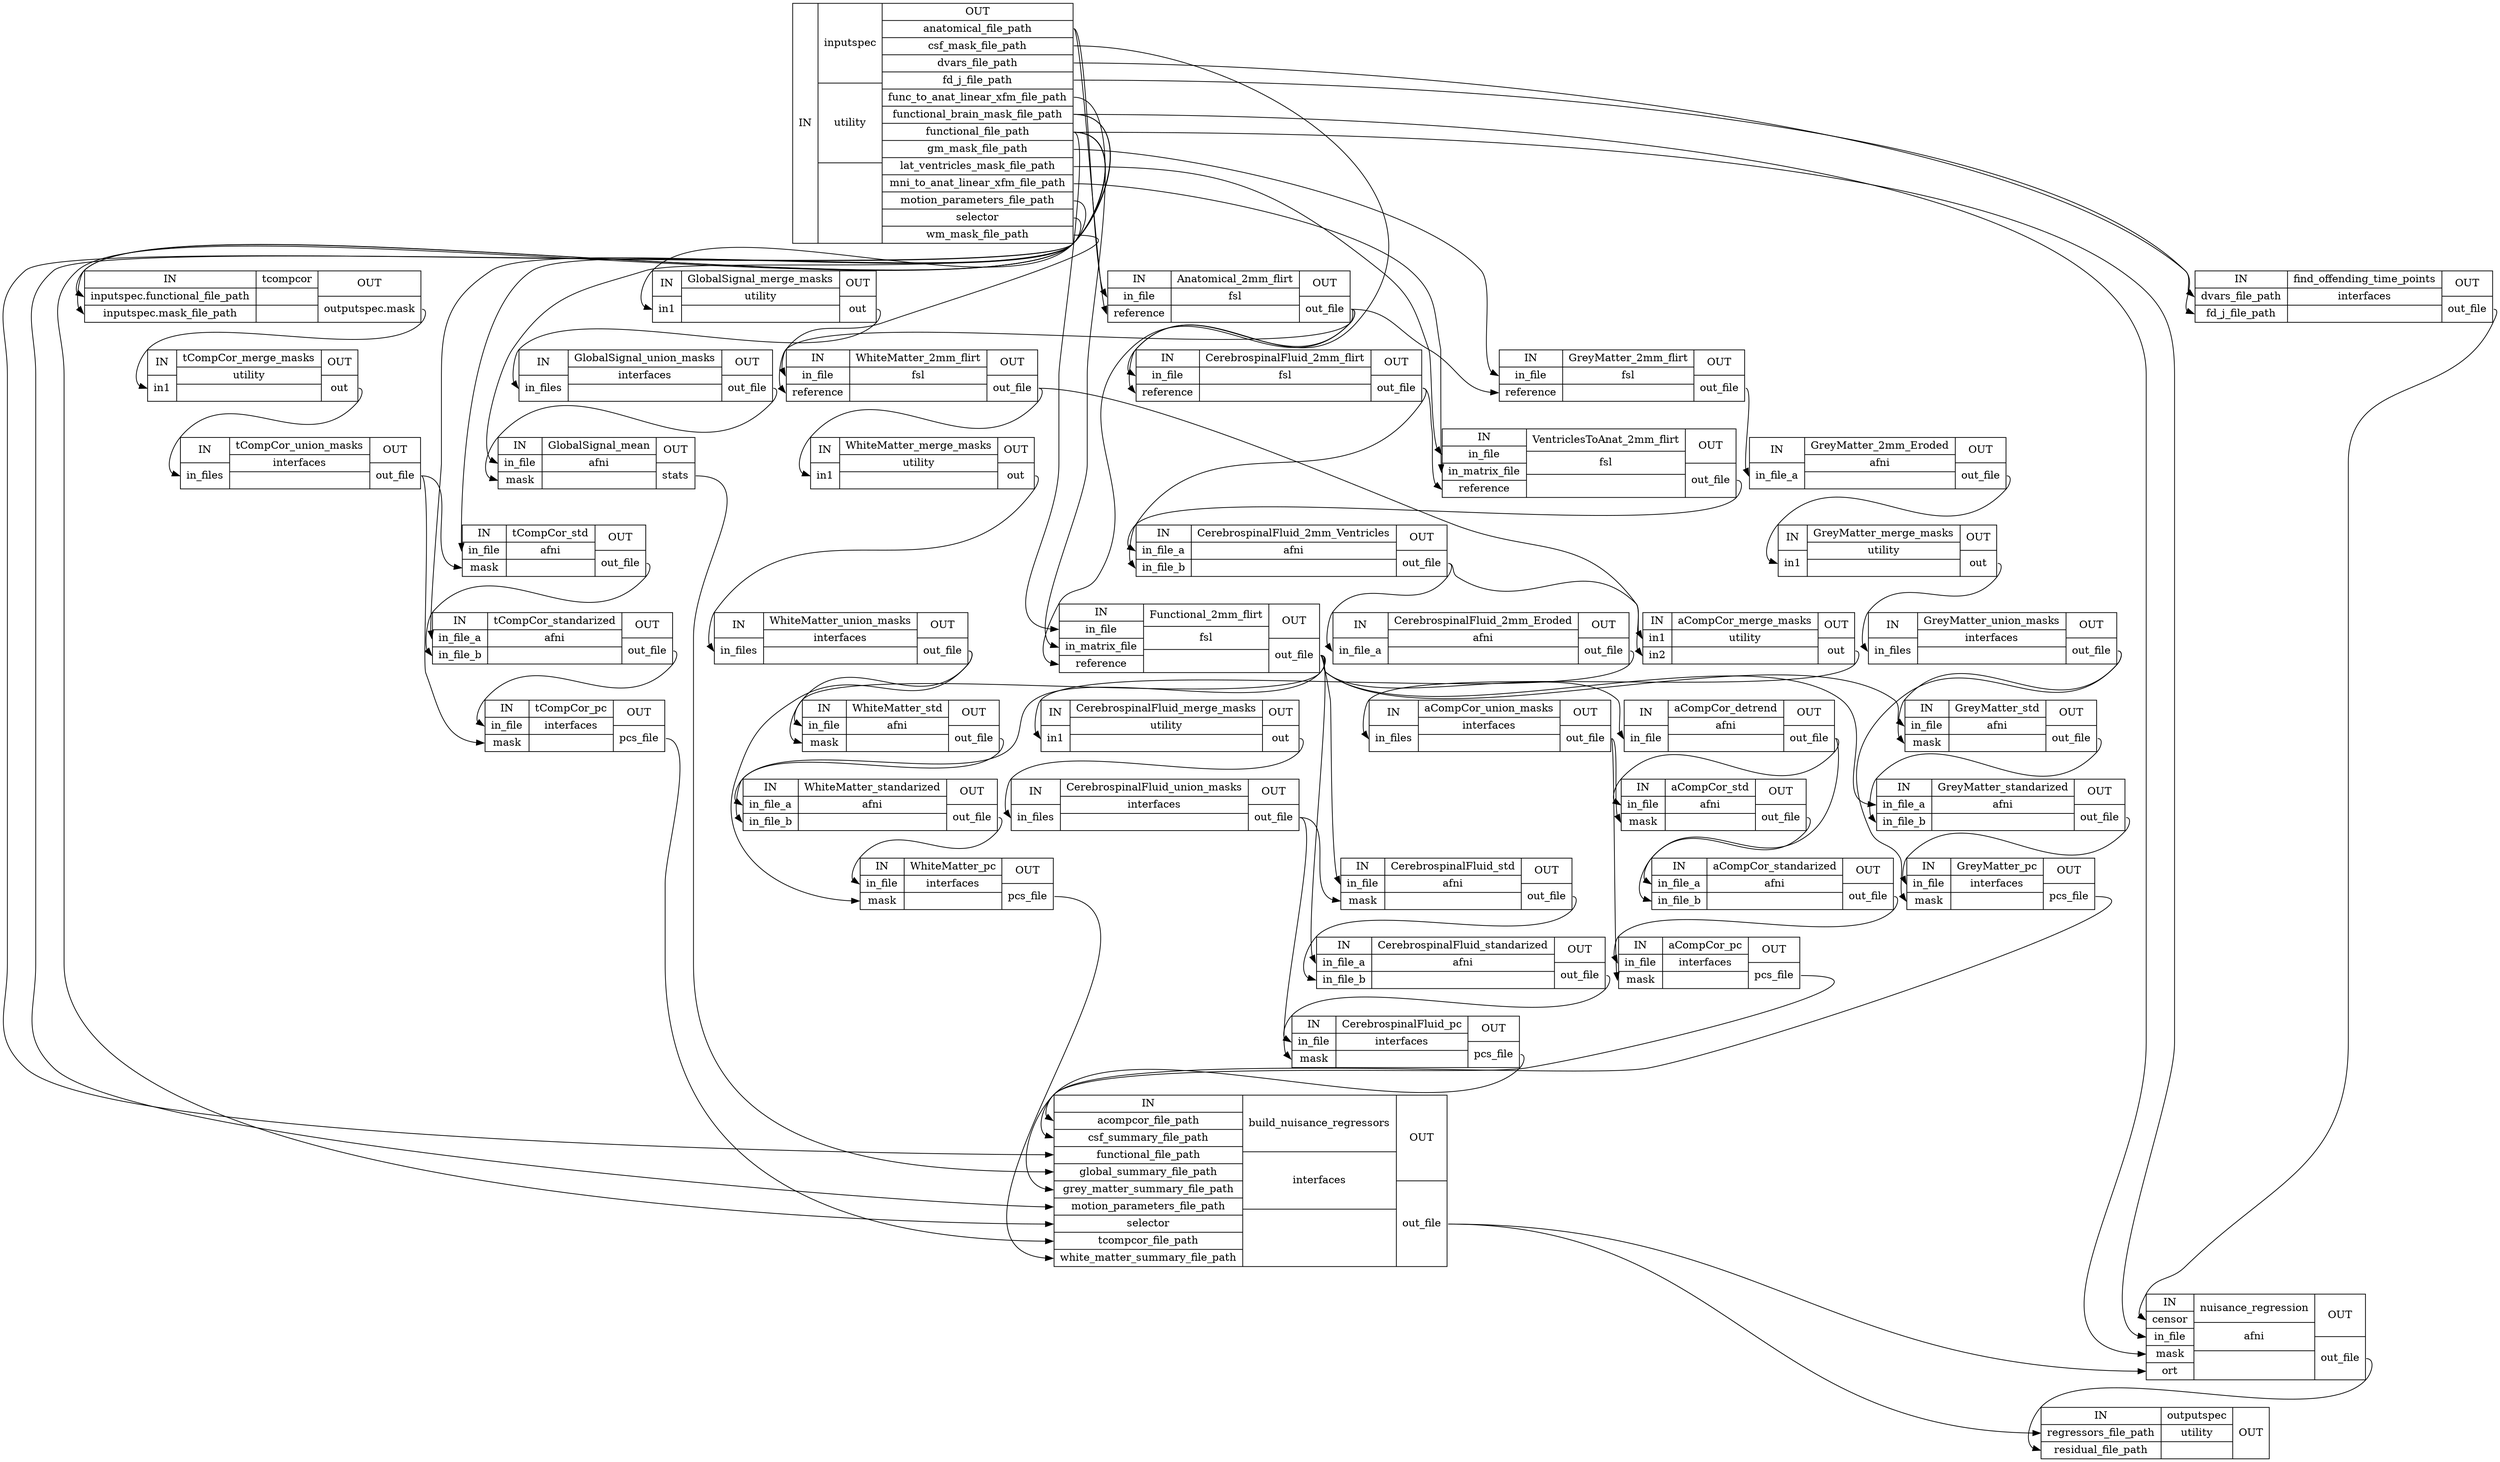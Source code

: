 digraph structs {
node [shape=record];
nuisanceinputspec [label="{IN}|{ inputspec | utility |  }|{OUT|<outanatomicalfilepath> anatomical_file_path|<outcsfmaskfilepath> csf_mask_file_path|<outdvarsfilepath> dvars_file_path|<outfdjfilepath> fd_j_file_path|<outfunctoanatlinearxfmfilepath> func_to_anat_linear_xfm_file_path|<outfunctionalbrainmaskfilepath> functional_brain_mask_file_path|<outfunctionalfilepath> functional_file_path|<outgmmaskfilepath> gm_mask_file_path|<outlatventriclesmaskfilepath> lat_ventricles_mask_file_path|<outmnitoanatlinearxfmfilepath> mni_to_anat_linear_xfm_file_path|<outmotionparametersfilepath> motion_parameters_file_path|<outselector> selector|<outwmmaskfilepath> wm_mask_file_path}"];
nuisanceAnatomical_2mm_flirt [label="{IN|<ininfile> in_file|<inreference> reference}|{ Anatomical_2mm_flirt | fsl |  }|{OUT|<outoutfile> out_file}"];
nuisanceCerebrospinalFluid_2mm_flirt [label="{IN|<ininfile> in_file|<inreference> reference}|{ CerebrospinalFluid_2mm_flirt | fsl |  }|{OUT|<outoutfile> out_file}"];
nuisancetcompcor [label="{IN|<ininputspecfunctionalfilepath> inputspec.functional_file_path|<ininputspecmaskfilepath> inputspec.mask_file_path}|{ tcompcor |  |  }|{OUT|<outoutputspecmask> outputspec.mask}"];
nuisancetCompCor_merge_masks [label="{IN|<inin1> in1}|{ tCompCor_merge_masks | utility |  }|{OUT|<outout> out}"];
nuisancetCompCor_union_masks [label="{IN|<ininfiles> in_files}|{ tCompCor_union_masks | interfaces |  }|{OUT|<outoutfile> out_file}"];
nuisanceFunctional_2mm_flirt [label="{IN|<ininfile> in_file|<ininmatrixfile> in_matrix_file|<inreference> reference}|{ Functional_2mm_flirt | fsl |  }|{OUT|<outoutfile> out_file}"];
nuisanceaCompCor_detrend [label="{IN|<ininfile> in_file}|{ aCompCor_detrend | afni |  }|{OUT|<outoutfile> out_file}"];
nuisancefind_offending_time_points [label="{IN|<indvarsfilepath> dvars_file_path|<infdjfilepath> fd_j_file_path}|{ find_offending_time_points | interfaces |  }|{OUT|<outoutfile> out_file}"];
nuisancetCompCor_std [label="{IN|<ininfile> in_file|<inmask> mask}|{ tCompCor_std | afni |  }|{OUT|<outoutfile> out_file}"];
nuisancetCompCor_standarized [label="{IN|<ininfilea> in_file_a|<ininfileb> in_file_b}|{ tCompCor_standarized | afni |  }|{OUT|<outoutfile> out_file}"];
nuisancetCompCor_pc [label="{IN|<ininfile> in_file|<inmask> mask}|{ tCompCor_pc | interfaces |  }|{OUT|<outpcsfile> pcs_file}"];
nuisanceGlobalSignal_merge_masks [label="{IN|<inin1> in1}|{ GlobalSignal_merge_masks | utility |  }|{OUT|<outout> out}"];
nuisanceGlobalSignal_union_masks [label="{IN|<ininfiles> in_files}|{ GlobalSignal_union_masks | interfaces |  }|{OUT|<outoutfile> out_file}"];
nuisanceGlobalSignal_mean [label="{IN|<ininfile> in_file|<inmask> mask}|{ GlobalSignal_mean | afni |  }|{OUT|<outstats> stats}"];
nuisanceWhiteMatter_2mm_flirt [label="{IN|<ininfile> in_file|<inreference> reference}|{ WhiteMatter_2mm_flirt | fsl |  }|{OUT|<outoutfile> out_file}"];
nuisanceWhiteMatter_merge_masks [label="{IN|<inin1> in1}|{ WhiteMatter_merge_masks | utility |  }|{OUT|<outout> out}"];
nuisanceWhiteMatter_union_masks [label="{IN|<ininfiles> in_files}|{ WhiteMatter_union_masks | interfaces |  }|{OUT|<outoutfile> out_file}"];
nuisanceWhiteMatter_std [label="{IN|<ininfile> in_file|<inmask> mask}|{ WhiteMatter_std | afni |  }|{OUT|<outoutfile> out_file}"];
nuisanceWhiteMatter_standarized [label="{IN|<ininfilea> in_file_a|<ininfileb> in_file_b}|{ WhiteMatter_standarized | afni |  }|{OUT|<outoutfile> out_file}"];
nuisanceVentriclesToAnat_2mm_flirt [label="{IN|<ininfile> in_file|<ininmatrixfile> in_matrix_file|<inreference> reference}|{ VentriclesToAnat_2mm_flirt | fsl |  }|{OUT|<outoutfile> out_file}"];
nuisanceCerebrospinalFluid_2mm_Ventricles [label="{IN|<ininfilea> in_file_a|<ininfileb> in_file_b}|{ CerebrospinalFluid_2mm_Ventricles | afni |  }|{OUT|<outoutfile> out_file}"];
nuisanceaCompCor_merge_masks [label="{IN|<inin1> in1|<inin2> in2}|{ aCompCor_merge_masks | utility |  }|{OUT|<outout> out}"];
nuisanceaCompCor_union_masks [label="{IN|<ininfiles> in_files}|{ aCompCor_union_masks | interfaces |  }|{OUT|<outoutfile> out_file}"];
nuisanceWhiteMatter_pc [label="{IN|<ininfile> in_file|<inmask> mask}|{ WhiteMatter_pc | interfaces |  }|{OUT|<outpcsfile> pcs_file}"];
nuisanceCerebrospinalFluid_2mm_Eroded [label="{IN|<ininfilea> in_file_a}|{ CerebrospinalFluid_2mm_Eroded | afni |  }|{OUT|<outoutfile> out_file}"];
nuisanceCerebrospinalFluid_merge_masks [label="{IN|<inin1> in1}|{ CerebrospinalFluid_merge_masks | utility |  }|{OUT|<outout> out}"];
nuisanceCerebrospinalFluid_union_masks [label="{IN|<ininfiles> in_files}|{ CerebrospinalFluid_union_masks | interfaces |  }|{OUT|<outoutfile> out_file}"];
nuisanceCerebrospinalFluid_std [label="{IN|<ininfile> in_file|<inmask> mask}|{ CerebrospinalFluid_std | afni |  }|{OUT|<outoutfile> out_file}"];
nuisanceCerebrospinalFluid_standarized [label="{IN|<ininfilea> in_file_a|<ininfileb> in_file_b}|{ CerebrospinalFluid_standarized | afni |  }|{OUT|<outoutfile> out_file}"];
nuisanceCerebrospinalFluid_pc [label="{IN|<ininfile> in_file|<inmask> mask}|{ CerebrospinalFluid_pc | interfaces |  }|{OUT|<outpcsfile> pcs_file}"];
nuisanceaCompCor_std [label="{IN|<ininfile> in_file|<inmask> mask}|{ aCompCor_std | afni |  }|{OUT|<outoutfile> out_file}"];
nuisanceaCompCor_standarized [label="{IN|<ininfilea> in_file_a|<ininfileb> in_file_b}|{ aCompCor_standarized | afni |  }|{OUT|<outoutfile> out_file}"];
nuisanceaCompCor_pc [label="{IN|<ininfile> in_file|<inmask> mask}|{ aCompCor_pc | interfaces |  }|{OUT|<outpcsfile> pcs_file}"];
nuisanceGreyMatter_2mm_flirt [label="{IN|<ininfile> in_file|<inreference> reference}|{ GreyMatter_2mm_flirt | fsl |  }|{OUT|<outoutfile> out_file}"];
nuisanceGreyMatter_2mm_Eroded [label="{IN|<ininfilea> in_file_a}|{ GreyMatter_2mm_Eroded | afni |  }|{OUT|<outoutfile> out_file}"];
nuisanceGreyMatter_merge_masks [label="{IN|<inin1> in1}|{ GreyMatter_merge_masks | utility |  }|{OUT|<outout> out}"];
nuisanceGreyMatter_union_masks [label="{IN|<ininfiles> in_files}|{ GreyMatter_union_masks | interfaces |  }|{OUT|<outoutfile> out_file}"];
nuisanceGreyMatter_std [label="{IN|<ininfile> in_file|<inmask> mask}|{ GreyMatter_std | afni |  }|{OUT|<outoutfile> out_file}"];
nuisanceGreyMatter_standarized [label="{IN|<ininfilea> in_file_a|<ininfileb> in_file_b}|{ GreyMatter_standarized | afni |  }|{OUT|<outoutfile> out_file}"];
nuisanceGreyMatter_pc [label="{IN|<ininfile> in_file|<inmask> mask}|{ GreyMatter_pc | interfaces |  }|{OUT|<outpcsfile> pcs_file}"];
nuisancebuild_nuisance_regressors [label="{IN|<inacompcorfilepath> acompcor_file_path|<incsfsummaryfilepath> csf_summary_file_path|<infunctionalfilepath> functional_file_path|<inglobalsummaryfilepath> global_summary_file_path|<ingreymattersummaryfilepath> grey_matter_summary_file_path|<inmotionparametersfilepath> motion_parameters_file_path|<inselector> selector|<intcompcorfilepath> tcompcor_file_path|<inwhitemattersummaryfilepath> white_matter_summary_file_path}|{ build_nuisance_regressors | interfaces |  }|{OUT|<outoutfile> out_file}"];
nuisancenuisance_regression [label="{IN|<incensor> censor|<ininfile> in_file|<inmask> mask|<inort> ort}|{ nuisance_regression | afni |  }|{OUT|<outoutfile> out_file}"];
nuisanceoutputspec [label="{IN|<inregressorsfilepath> regressors_file_path|<inresidualfilepath> residual_file_path}|{ outputspec | utility |  }|{OUT}"];
nuisanceAnatomical_2mm_flirt:outoutfile:e -> nuisanceCerebrospinalFluid_2mm_flirt:inreference:w;
nuisanceAnatomical_2mm_flirt:outoutfile:e -> nuisanceFunctional_2mm_flirt:inreference:w;
nuisanceAnatomical_2mm_flirt:outoutfile:e -> nuisanceGreyMatter_2mm_flirt:inreference:w;
nuisanceAnatomical_2mm_flirt:outoutfile:e -> nuisanceWhiteMatter_2mm_flirt:inreference:w;
nuisanceCerebrospinalFluid_2mm_Eroded:outoutfile:e -> nuisanceCerebrospinalFluid_merge_masks:inin1:w;
nuisanceCerebrospinalFluid_2mm_Ventricles:outoutfile:e -> nuisanceCerebrospinalFluid_2mm_Eroded:ininfilea:w;
nuisanceCerebrospinalFluid_2mm_Ventricles:outoutfile:e -> nuisanceaCompCor_merge_masks:inin1:w;
nuisanceCerebrospinalFluid_2mm_flirt:outoutfile:e -> nuisanceCerebrospinalFluid_2mm_Ventricles:ininfileb:w;
nuisanceCerebrospinalFluid_2mm_flirt:outoutfile:e -> nuisanceVentriclesToAnat_2mm_flirt:inreference:w;
nuisanceCerebrospinalFluid_merge_masks:outout:e -> nuisanceCerebrospinalFluid_union_masks:ininfiles:w;
nuisanceCerebrospinalFluid_pc:outpcsfile:e -> nuisancebuild_nuisance_regressors:incsfsummaryfilepath:w;
nuisanceCerebrospinalFluid_standarized:outoutfile:e -> nuisanceCerebrospinalFluid_pc:ininfile:w;
nuisanceCerebrospinalFluid_std:outoutfile:e -> nuisanceCerebrospinalFluid_standarized:ininfileb:w;
nuisanceCerebrospinalFluid_union_masks:outoutfile:e -> nuisanceCerebrospinalFluid_pc:inmask:w;
nuisanceCerebrospinalFluid_union_masks:outoutfile:e -> nuisanceCerebrospinalFluid_std:inmask:w;
nuisanceFunctional_2mm_flirt:outoutfile:e -> nuisanceCerebrospinalFluid_standarized:ininfilea:w;
nuisanceFunctional_2mm_flirt:outoutfile:e -> nuisanceCerebrospinalFluid_std:ininfile:w;
nuisanceFunctional_2mm_flirt:outoutfile:e -> nuisanceGreyMatter_standarized:ininfilea:w;
nuisanceFunctional_2mm_flirt:outoutfile:e -> nuisanceGreyMatter_std:ininfile:w;
nuisanceFunctional_2mm_flirt:outoutfile:e -> nuisanceWhiteMatter_standarized:ininfilea:w;
nuisanceFunctional_2mm_flirt:outoutfile:e -> nuisanceWhiteMatter_std:ininfile:w;
nuisanceFunctional_2mm_flirt:outoutfile:e -> nuisanceaCompCor_detrend:ininfile:w;
nuisanceGlobalSignal_mean:outstats:e -> nuisancebuild_nuisance_regressors:inglobalsummaryfilepath:w;
nuisanceGlobalSignal_merge_masks:outout:e -> nuisanceGlobalSignal_union_masks:ininfiles:w;
nuisanceGlobalSignal_union_masks:outoutfile:e -> nuisanceGlobalSignal_mean:inmask:w;
nuisanceGreyMatter_2mm_Eroded:outoutfile:e -> nuisanceGreyMatter_merge_masks:inin1:w;
nuisanceGreyMatter_2mm_flirt:outoutfile:e -> nuisanceGreyMatter_2mm_Eroded:ininfilea:w;
nuisanceGreyMatter_merge_masks:outout:e -> nuisanceGreyMatter_union_masks:ininfiles:w;
nuisanceGreyMatter_pc:outpcsfile:e -> nuisancebuild_nuisance_regressors:ingreymattersummaryfilepath:w;
nuisanceGreyMatter_standarized:outoutfile:e -> nuisanceGreyMatter_pc:ininfile:w;
nuisanceGreyMatter_std:outoutfile:e -> nuisanceGreyMatter_standarized:ininfileb:w;
nuisanceGreyMatter_union_masks:outoutfile:e -> nuisanceGreyMatter_pc:inmask:w;
nuisanceGreyMatter_union_masks:outoutfile:e -> nuisanceGreyMatter_std:inmask:w;
nuisanceVentriclesToAnat_2mm_flirt:outoutfile:e -> nuisanceCerebrospinalFluid_2mm_Ventricles:ininfilea:w;
nuisanceWhiteMatter_2mm_flirt:outoutfile:e -> nuisanceWhiteMatter_merge_masks:inin1:w;
nuisanceWhiteMatter_2mm_flirt:outoutfile:e -> nuisanceaCompCor_merge_masks:inin2:w;
nuisanceWhiteMatter_merge_masks:outout:e -> nuisanceWhiteMatter_union_masks:ininfiles:w;
nuisanceWhiteMatter_pc:outpcsfile:e -> nuisancebuild_nuisance_regressors:inwhitemattersummaryfilepath:w;
nuisanceWhiteMatter_standarized:outoutfile:e -> nuisanceWhiteMatter_pc:ininfile:w;
nuisanceWhiteMatter_std:outoutfile:e -> nuisanceWhiteMatter_standarized:ininfileb:w;
nuisanceWhiteMatter_union_masks:outoutfile:e -> nuisanceWhiteMatter_pc:inmask:w;
nuisanceWhiteMatter_union_masks:outoutfile:e -> nuisanceWhiteMatter_std:inmask:w;
nuisanceaCompCor_detrend:outoutfile:e -> nuisanceaCompCor_standarized:ininfilea:w;
nuisanceaCompCor_detrend:outoutfile:e -> nuisanceaCompCor_std:ininfile:w;
nuisanceaCompCor_merge_masks:outout:e -> nuisanceaCompCor_union_masks:ininfiles:w;
nuisanceaCompCor_pc:outpcsfile:e -> nuisancebuild_nuisance_regressors:inacompcorfilepath:w;
nuisanceaCompCor_standarized:outoutfile:e -> nuisanceaCompCor_pc:ininfile:w;
nuisanceaCompCor_std:outoutfile:e -> nuisanceaCompCor_standarized:ininfileb:w;
nuisanceaCompCor_union_masks:outoutfile:e -> nuisanceaCompCor_pc:inmask:w;
nuisanceaCompCor_union_masks:outoutfile:e -> nuisanceaCompCor_std:inmask:w;
nuisancebuild_nuisance_regressors:outoutfile:e -> nuisancenuisance_regression:inort:w;
nuisancebuild_nuisance_regressors:outoutfile:e -> nuisanceoutputspec:inregressorsfilepath:w;
nuisancefind_offending_time_points:outoutfile:e -> nuisancenuisance_regression:incensor:w;
nuisanceinputspec:outanatomicalfilepath:e -> nuisanceAnatomical_2mm_flirt:ininfile:w;
nuisanceinputspec:outanatomicalfilepath:e -> nuisanceAnatomical_2mm_flirt:inreference:w;
nuisanceinputspec:outcsfmaskfilepath:e -> nuisanceCerebrospinalFluid_2mm_flirt:ininfile:w;
nuisanceinputspec:outdvarsfilepath:e -> nuisancefind_offending_time_points:indvarsfilepath:w;
nuisanceinputspec:outfdjfilepath:e -> nuisancefind_offending_time_points:infdjfilepath:w;
nuisanceinputspec:outfunctionalbrainmaskfilepath:e -> nuisanceGlobalSignal_merge_masks:inin1:w;
nuisanceinputspec:outfunctionalbrainmaskfilepath:e -> nuisancenuisance_regression:inmask:w;
nuisanceinputspec:outfunctionalbrainmaskfilepath:e -> nuisancetcompcor:ininputspecmaskfilepath:w;
nuisanceinputspec:outfunctionalfilepath:e -> nuisanceFunctional_2mm_flirt:ininfile:w;
nuisanceinputspec:outfunctionalfilepath:e -> nuisanceGlobalSignal_mean:ininfile:w;
nuisanceinputspec:outfunctionalfilepath:e -> nuisancebuild_nuisance_regressors:infunctionalfilepath:w;
nuisanceinputspec:outfunctionalfilepath:e -> nuisancenuisance_regression:ininfile:w;
nuisanceinputspec:outfunctionalfilepath:e -> nuisancetCompCor_standarized:ininfilea:w;
nuisanceinputspec:outfunctionalfilepath:e -> nuisancetCompCor_std:ininfile:w;
nuisanceinputspec:outfunctionalfilepath:e -> nuisancetcompcor:ininputspecfunctionalfilepath:w;
nuisanceinputspec:outfunctoanatlinearxfmfilepath:e -> nuisanceFunctional_2mm_flirt:ininmatrixfile:w;
nuisanceinputspec:outgmmaskfilepath:e -> nuisanceGreyMatter_2mm_flirt:ininfile:w;
nuisanceinputspec:outlatventriclesmaskfilepath:e -> nuisanceVentriclesToAnat_2mm_flirt:ininfile:w;
nuisanceinputspec:outmnitoanatlinearxfmfilepath:e -> nuisanceVentriclesToAnat_2mm_flirt:ininmatrixfile:w;
nuisanceinputspec:outmotionparametersfilepath:e -> nuisancebuild_nuisance_regressors:inmotionparametersfilepath:w;
nuisanceinputspec:outselector:e -> nuisancebuild_nuisance_regressors:inselector:w;
nuisanceinputspec:outwmmaskfilepath:e -> nuisanceWhiteMatter_2mm_flirt:ininfile:w;
nuisancenuisance_regression:outoutfile:e -> nuisanceoutputspec:inresidualfilepath:w;
nuisancetCompCor_merge_masks:outout:e -> nuisancetCompCor_union_masks:ininfiles:w;
nuisancetCompCor_pc:outpcsfile:e -> nuisancebuild_nuisance_regressors:intcompcorfilepath:w;
nuisancetCompCor_standarized:outoutfile:e -> nuisancetCompCor_pc:ininfile:w;
nuisancetCompCor_std:outoutfile:e -> nuisancetCompCor_standarized:ininfileb:w;
nuisancetCompCor_union_masks:outoutfile:e -> nuisancetCompCor_pc:inmask:w;
nuisancetCompCor_union_masks:outoutfile:e -> nuisancetCompCor_std:inmask:w;
nuisancetcompcor:outoutputspecmask:e -> nuisancetCompCor_merge_masks:inin1:w;
}